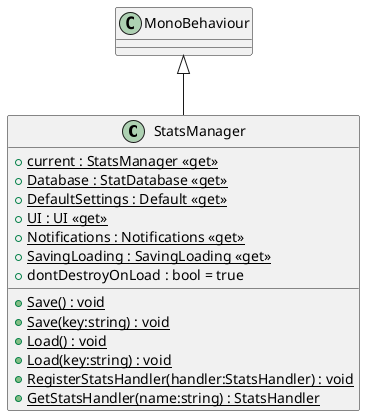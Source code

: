 @startuml
class StatsManager {
    + {static} current : StatsManager <<get>>
    + {static} Database : StatDatabase <<get>>
    + {static} DefaultSettings : Default <<get>>
    + {static} UI : UI <<get>>
    + {static} Notifications : Notifications <<get>>
    + {static} SavingLoading : SavingLoading <<get>>
    + dontDestroyOnLoad : bool = true
    + {static} Save() : void
    + {static} Save(key:string) : void
    + {static} Load() : void
    + {static} Load(key:string) : void
    + {static} RegisterStatsHandler(handler:StatsHandler) : void
    + {static} GetStatsHandler(name:string) : StatsHandler
}
MonoBehaviour <|-- StatsManager
@enduml
